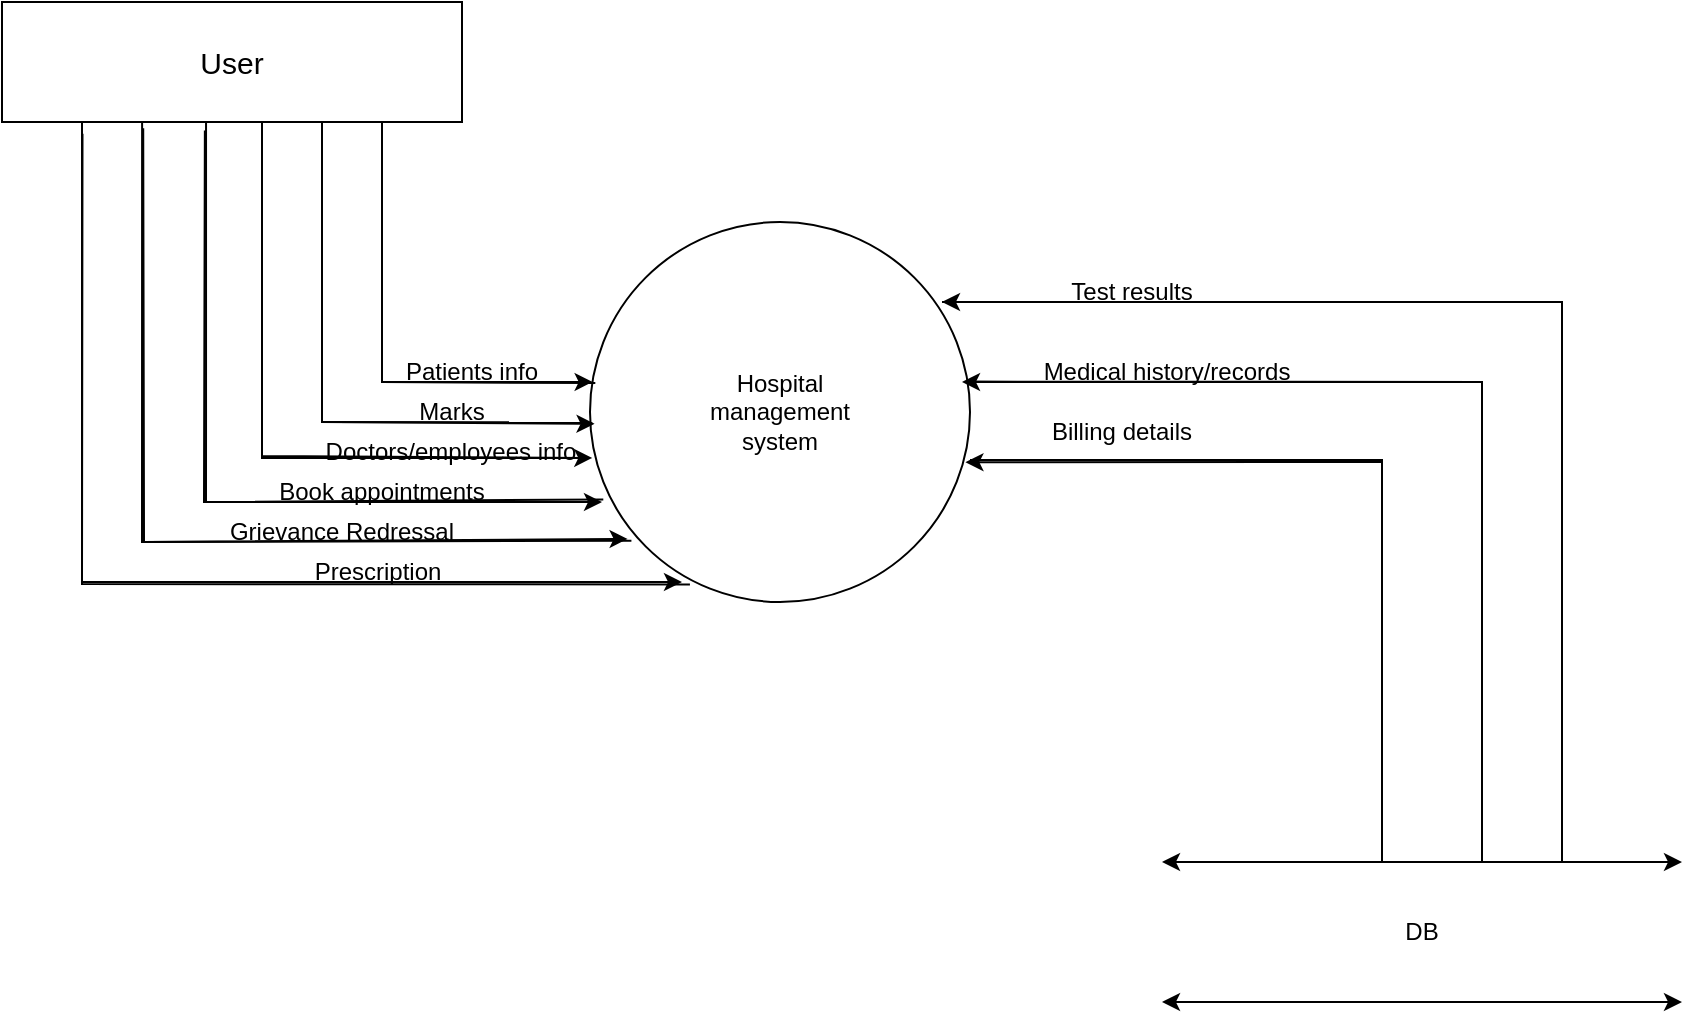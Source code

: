 <mxfile version="23.1.5" type="github">
  <diagram name="Page-1" id="5d7acffa-a066-3a61-03fe-96351882024d">
    <mxGraphModel dx="993" dy="615" grid="1" gridSize="10" guides="1" tooltips="1" connect="1" arrows="1" fold="1" page="1" pageScale="1" pageWidth="1100" pageHeight="850" background="#ffffff" math="0" shadow="0">
      <root>
        <mxCell id="0" />
        <mxCell id="1" parent="0" />
        <mxCell id="lPntLYVwCo_Mc5FQzbXv-2" value="" style="ellipse;whiteSpace=wrap;html=1;aspect=fixed;" vertex="1" parent="1">
          <mxGeometry x="414" y="160" width="190" height="190" as="geometry" />
        </mxCell>
        <mxCell id="lPntLYVwCo_Mc5FQzbXv-3" value="Hospital&lt;br&gt;management&lt;br&gt;system" style="text;strokeColor=none;align=center;fillColor=none;html=1;verticalAlign=middle;whiteSpace=wrap;rounded=0;" vertex="1" parent="1">
          <mxGeometry x="469" y="240" width="80" height="30" as="geometry" />
        </mxCell>
        <mxCell id="lPntLYVwCo_Mc5FQzbXv-4" value="&lt;font style=&quot;font-size: 15px;&quot;&gt;User&lt;/font&gt;" style="rounded=0;whiteSpace=wrap;html=1;" vertex="1" parent="1">
          <mxGeometry x="120" y="50" width="230" height="60" as="geometry" />
        </mxCell>
        <mxCell id="lPntLYVwCo_Mc5FQzbXv-5" value="" style="endArrow=none;html=1;rounded=0;exitX=0.014;exitY=0.424;exitDx=0;exitDy=0;exitPerimeter=0;" edge="1" parent="1" source="lPntLYVwCo_Mc5FQzbXv-2">
          <mxGeometry width="50" height="50" relative="1" as="geometry">
            <mxPoint x="410" y="240" as="sourcePoint" />
            <mxPoint x="310" y="110" as="targetPoint" />
            <Array as="points">
              <mxPoint x="310" y="240" />
            </Array>
          </mxGeometry>
        </mxCell>
        <mxCell id="lPntLYVwCo_Mc5FQzbXv-6" value="" style="endArrow=none;html=1;rounded=0;" edge="1" parent="1">
          <mxGeometry width="50" height="50" relative="1" as="geometry">
            <mxPoint x="280" y="260" as="sourcePoint" />
            <mxPoint x="280" y="110" as="targetPoint" />
            <Array as="points">
              <mxPoint x="280" y="180" />
            </Array>
          </mxGeometry>
        </mxCell>
        <mxCell id="lPntLYVwCo_Mc5FQzbXv-7" value="" style="endArrow=none;html=1;rounded=0;entryX=0.006;entryY=0.527;entryDx=0;entryDy=0;entryPerimeter=0;" edge="1" parent="1" target="lPntLYVwCo_Mc5FQzbXv-2">
          <mxGeometry width="50" height="50" relative="1" as="geometry">
            <mxPoint x="280" y="260" as="sourcePoint" />
            <mxPoint x="390" y="240" as="targetPoint" />
          </mxGeometry>
        </mxCell>
        <mxCell id="lPntLYVwCo_Mc5FQzbXv-8" value="" style="endArrow=none;html=1;rounded=0;exitX=-0.004;exitY=0.621;exitDx=0;exitDy=0;exitPerimeter=0;" edge="1" parent="1" source="lPntLYVwCo_Mc5FQzbXv-2">
          <mxGeometry width="50" height="50" relative="1" as="geometry">
            <mxPoint x="330" y="277" as="sourcePoint" />
            <mxPoint x="250" y="110" as="targetPoint" />
            <Array as="points">
              <mxPoint x="250" y="277" />
            </Array>
          </mxGeometry>
        </mxCell>
        <mxCell id="lPntLYVwCo_Mc5FQzbXv-9" value="" style="endArrow=none;html=1;rounded=0;exitX=0.035;exitY=0.73;exitDx=0;exitDy=0;exitPerimeter=0;" edge="1" parent="1" source="lPntLYVwCo_Mc5FQzbXv-2">
          <mxGeometry width="50" height="50" relative="1" as="geometry">
            <mxPoint x="390" y="290.72" as="sourcePoint" />
            <mxPoint x="222.02" y="110" as="targetPoint" />
            <Array as="points">
              <mxPoint x="222" y="300" />
              <mxPoint x="222.02" y="260" />
            </Array>
          </mxGeometry>
        </mxCell>
        <mxCell id="lPntLYVwCo_Mc5FQzbXv-10" value="" style="endArrow=none;html=1;rounded=0;exitX=0.109;exitY=0.839;exitDx=0;exitDy=0;exitPerimeter=0;" edge="1" parent="1" source="lPntLYVwCo_Mc5FQzbXv-2">
          <mxGeometry width="50" height="50" relative="1" as="geometry">
            <mxPoint x="390.0" y="310.67" as="sourcePoint" />
            <mxPoint x="190.05" y="110" as="targetPoint" />
            <Array as="points">
              <mxPoint x="190" y="320" />
            </Array>
          </mxGeometry>
        </mxCell>
        <mxCell id="lPntLYVwCo_Mc5FQzbXv-11" value="" style="endArrow=none;html=1;rounded=0;exitX=0.263;exitY=0.954;exitDx=0;exitDy=0;exitPerimeter=0;" edge="1" parent="1" source="lPntLYVwCo_Mc5FQzbXv-2">
          <mxGeometry width="50" height="50" relative="1" as="geometry">
            <mxPoint x="300" y="311" as="sourcePoint" />
            <mxPoint x="160" y="110" as="targetPoint" />
            <Array as="points">
              <mxPoint x="160" y="341" />
            </Array>
          </mxGeometry>
        </mxCell>
        <mxCell id="lPntLYVwCo_Mc5FQzbXv-12" value="" style="endArrow=classic;startArrow=classic;html=1;rounded=0;" edge="1" parent="1">
          <mxGeometry width="50" height="50" relative="1" as="geometry">
            <mxPoint x="700" y="480" as="sourcePoint" />
            <mxPoint x="960" y="480" as="targetPoint" />
          </mxGeometry>
        </mxCell>
        <mxCell id="lPntLYVwCo_Mc5FQzbXv-13" value="" style="endArrow=classic;startArrow=classic;html=1;rounded=0;" edge="1" parent="1">
          <mxGeometry width="50" height="50" relative="1" as="geometry">
            <mxPoint x="700" y="550" as="sourcePoint" />
            <mxPoint x="960" y="550" as="targetPoint" />
          </mxGeometry>
        </mxCell>
        <mxCell id="lPntLYVwCo_Mc5FQzbXv-14" value="DB" style="text;html=1;align=center;verticalAlign=middle;whiteSpace=wrap;rounded=0;" vertex="1" parent="1">
          <mxGeometry x="760" y="500" width="140" height="30" as="geometry" />
        </mxCell>
        <mxCell id="lPntLYVwCo_Mc5FQzbXv-16" value="" style="endArrow=none;html=1;rounded=0;" edge="1" parent="1">
          <mxGeometry width="50" height="50" relative="1" as="geometry">
            <mxPoint x="810" y="480" as="sourcePoint" />
            <mxPoint x="604" y="279" as="targetPoint" />
            <Array as="points">
              <mxPoint x="810" y="279" />
            </Array>
          </mxGeometry>
        </mxCell>
        <mxCell id="lPntLYVwCo_Mc5FQzbXv-17" value="" style="endArrow=none;html=1;rounded=0;entryX=0.992;entryY=0.42;entryDx=0;entryDy=0;entryPerimeter=0;" edge="1" parent="1" target="lPntLYVwCo_Mc5FQzbXv-2">
          <mxGeometry width="50" height="50" relative="1" as="geometry">
            <mxPoint x="860" y="480" as="sourcePoint" />
            <mxPoint x="610" y="240" as="targetPoint" />
            <Array as="points">
              <mxPoint x="860" y="240" />
            </Array>
          </mxGeometry>
        </mxCell>
        <mxCell id="lPntLYVwCo_Mc5FQzbXv-18" value="" style="endArrow=none;html=1;rounded=0;" edge="1" parent="1">
          <mxGeometry width="50" height="50" relative="1" as="geometry">
            <mxPoint x="900" y="480" as="sourcePoint" />
            <mxPoint x="590" y="200" as="targetPoint" />
            <Array as="points">
              <mxPoint x="900" y="200" />
            </Array>
          </mxGeometry>
        </mxCell>
        <mxCell id="lPntLYVwCo_Mc5FQzbXv-19" value="" style="endArrow=classic;html=1;rounded=0;entryX=0.007;entryY=0.421;entryDx=0;entryDy=0;entryPerimeter=0;" edge="1" parent="1" target="lPntLYVwCo_Mc5FQzbXv-2">
          <mxGeometry width="50" height="50" relative="1" as="geometry">
            <mxPoint x="310" y="110" as="sourcePoint" />
            <mxPoint x="410" y="240" as="targetPoint" />
            <Array as="points">
              <mxPoint x="310" y="240" />
            </Array>
          </mxGeometry>
        </mxCell>
        <mxCell id="lPntLYVwCo_Mc5FQzbXv-20" value="" style="endArrow=classic;html=1;rounded=0;entryX=0.012;entryY=0.531;entryDx=0;entryDy=0;entryPerimeter=0;" edge="1" parent="1" target="lPntLYVwCo_Mc5FQzbXv-2">
          <mxGeometry width="50" height="50" relative="1" as="geometry">
            <mxPoint x="280" y="110" as="sourcePoint" />
            <mxPoint x="410" y="260" as="targetPoint" />
            <Array as="points">
              <mxPoint x="280" y="260" />
            </Array>
          </mxGeometry>
        </mxCell>
        <mxCell id="lPntLYVwCo_Mc5FQzbXv-21" value="" style="endArrow=classic;html=1;rounded=0;entryX=0.006;entryY=0.621;entryDx=0;entryDy=0;entryPerimeter=0;" edge="1" parent="1" target="lPntLYVwCo_Mc5FQzbXv-2">
          <mxGeometry width="50" height="50" relative="1" as="geometry">
            <mxPoint x="250" y="110" as="sourcePoint" />
            <mxPoint x="250" y="280" as="targetPoint" />
            <Array as="points">
              <mxPoint x="250" y="278" />
            </Array>
          </mxGeometry>
        </mxCell>
        <mxCell id="lPntLYVwCo_Mc5FQzbXv-22" value="" style="endArrow=classic;html=1;rounded=0;exitX=0.441;exitY=1.071;exitDx=0;exitDy=0;exitPerimeter=0;" edge="1" parent="1" source="lPntLYVwCo_Mc5FQzbXv-4">
          <mxGeometry width="50" height="50" relative="1" as="geometry">
            <mxPoint x="220" y="110" as="sourcePoint" />
            <mxPoint x="420" y="300" as="targetPoint" />
            <Array as="points">
              <mxPoint x="221" y="300" />
            </Array>
          </mxGeometry>
        </mxCell>
        <mxCell id="lPntLYVwCo_Mc5FQzbXv-23" value="" style="endArrow=classic;html=1;rounded=0;exitX=0.307;exitY=1.053;exitDx=0;exitDy=0;exitPerimeter=0;entryX=0.099;entryY=0.834;entryDx=0;entryDy=0;entryPerimeter=0;" edge="1" parent="1" source="lPntLYVwCo_Mc5FQzbXv-4" target="lPntLYVwCo_Mc5FQzbXv-2">
          <mxGeometry width="50" height="50" relative="1" as="geometry">
            <mxPoint x="410" y="290" as="sourcePoint" />
            <mxPoint x="460" y="240" as="targetPoint" />
            <Array as="points">
              <mxPoint x="191" y="320" />
            </Array>
          </mxGeometry>
        </mxCell>
        <mxCell id="lPntLYVwCo_Mc5FQzbXv-24" value="" style="endArrow=classic;html=1;rounded=0;exitX=0.175;exitY=1.098;exitDx=0;exitDy=0;exitPerimeter=0;" edge="1" parent="1" source="lPntLYVwCo_Mc5FQzbXv-4">
          <mxGeometry width="50" height="50" relative="1" as="geometry">
            <mxPoint x="410" y="290" as="sourcePoint" />
            <mxPoint x="460" y="340" as="targetPoint" />
            <Array as="points">
              <mxPoint x="160" y="340" />
            </Array>
          </mxGeometry>
        </mxCell>
        <mxCell id="lPntLYVwCo_Mc5FQzbXv-26" value="" style="endArrow=classic;html=1;rounded=0;entryX=0.988;entryY=0.632;entryDx=0;entryDy=0;entryPerimeter=0;" edge="1" parent="1" target="lPntLYVwCo_Mc5FQzbXv-2">
          <mxGeometry width="50" height="50" relative="1" as="geometry">
            <mxPoint x="810" y="480" as="sourcePoint" />
            <mxPoint x="770" y="290" as="targetPoint" />
            <Array as="points">
              <mxPoint x="810" y="280" />
            </Array>
          </mxGeometry>
        </mxCell>
        <mxCell id="lPntLYVwCo_Mc5FQzbXv-27" value="" style="endArrow=classic;html=1;rounded=0;" edge="1" parent="1">
          <mxGeometry width="50" height="50" relative="1" as="geometry">
            <mxPoint x="860" y="480" as="sourcePoint" />
            <mxPoint x="600" y="240" as="targetPoint" />
            <Array as="points">
              <mxPoint x="860" y="240" />
            </Array>
          </mxGeometry>
        </mxCell>
        <mxCell id="lPntLYVwCo_Mc5FQzbXv-28" value="" style="endArrow=classic;html=1;rounded=0;" edge="1" parent="1">
          <mxGeometry width="50" height="50" relative="1" as="geometry">
            <mxPoint x="900" y="480" as="sourcePoint" />
            <mxPoint x="590" y="200" as="targetPoint" />
            <Array as="points">
              <mxPoint x="900" y="200" />
            </Array>
          </mxGeometry>
        </mxCell>
        <mxCell id="lPntLYVwCo_Mc5FQzbXv-29" value="Patients info" style="text;html=1;align=center;verticalAlign=middle;whiteSpace=wrap;rounded=0;" vertex="1" parent="1">
          <mxGeometry x="320" y="220" width="70" height="30" as="geometry" />
        </mxCell>
        <mxCell id="lPntLYVwCo_Mc5FQzbXv-30" value="Marks" style="text;html=1;align=center;verticalAlign=middle;whiteSpace=wrap;rounded=0;" vertex="1" parent="1">
          <mxGeometry x="310" y="240" width="70" height="30" as="geometry" />
        </mxCell>
        <mxCell id="lPntLYVwCo_Mc5FQzbXv-31" value="Doctors/employees info" style="text;html=1;align=center;verticalAlign=middle;whiteSpace=wrap;rounded=0;" vertex="1" parent="1">
          <mxGeometry x="279" y="260" width="131" height="30" as="geometry" />
        </mxCell>
        <mxCell id="lPntLYVwCo_Mc5FQzbXv-32" value="Book appointments" style="text;html=1;align=center;verticalAlign=middle;whiteSpace=wrap;rounded=0;" vertex="1" parent="1">
          <mxGeometry x="250" y="280" width="120" height="30" as="geometry" />
        </mxCell>
        <mxCell id="lPntLYVwCo_Mc5FQzbXv-33" value="Grievance Redressal" style="text;html=1;align=center;verticalAlign=middle;whiteSpace=wrap;rounded=0;" vertex="1" parent="1">
          <mxGeometry x="230" y="300" width="120" height="30" as="geometry" />
        </mxCell>
        <mxCell id="lPntLYVwCo_Mc5FQzbXv-34" value="Prescription" style="text;html=1;align=center;verticalAlign=middle;whiteSpace=wrap;rounded=0;" vertex="1" parent="1">
          <mxGeometry x="250" y="320" width="116" height="30" as="geometry" />
        </mxCell>
        <mxCell id="lPntLYVwCo_Mc5FQzbXv-35" value="Medical history/records" style="text;html=1;align=center;verticalAlign=middle;whiteSpace=wrap;rounded=0;" vertex="1" parent="1">
          <mxGeometry x="635" y="220" width="135" height="30" as="geometry" />
        </mxCell>
        <mxCell id="lPntLYVwCo_Mc5FQzbXv-36" value="Billing details" style="text;html=1;align=center;verticalAlign=middle;whiteSpace=wrap;rounded=0;" vertex="1" parent="1">
          <mxGeometry x="635" y="250" width="90" height="30" as="geometry" />
        </mxCell>
        <mxCell id="lPntLYVwCo_Mc5FQzbXv-37" value="Test results" style="text;html=1;align=center;verticalAlign=middle;whiteSpace=wrap;rounded=0;" vertex="1" parent="1">
          <mxGeometry x="630" y="180" width="110" height="30" as="geometry" />
        </mxCell>
      </root>
    </mxGraphModel>
  </diagram>
</mxfile>
